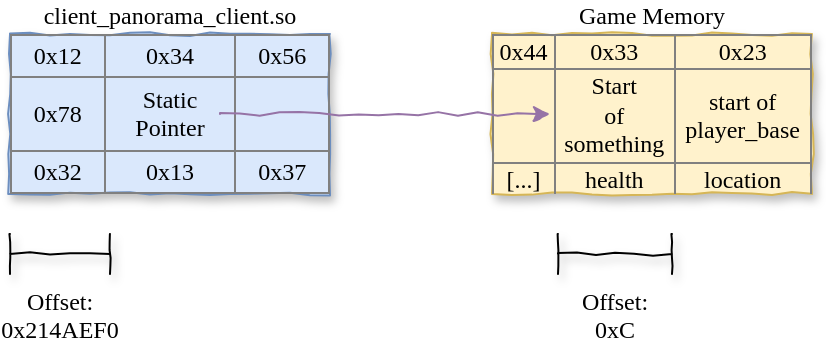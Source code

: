 <mxfile version="10.7.8" type="device"><diagram id="IZxwzVDCOYghqdUjU-YW" name="Page-1"><mxGraphModel dx="1144" dy="610" grid="1" gridSize="10" guides="1" tooltips="1" connect="1" arrows="1" fold="1" page="1" pageScale="1" pageWidth="850" pageHeight="1100" math="0" shadow="0"><root><mxCell id="0"/><mxCell id="1" parent="0"/><mxCell id="XxKiTRW3cVCp2KFoY5Qz-9" value="Game Memory&lt;br&gt;" style="rounded=0;whiteSpace=wrap;html=1;fontFamily=xkcd;labelPosition=center;verticalLabelPosition=top;align=center;verticalAlign=bottom;comic=1;shadow=1;fillColor=#fff2cc;strokeColor=#d6b656;" vertex="1" parent="1"><mxGeometry x="321" y="80" width="160" height="80" as="geometry"/></mxCell><mxCell id="XxKiTRW3cVCp2KFoY5Qz-1" value="client_panorama_client.so" style="rounded=0;whiteSpace=wrap;html=1;fontFamily=xkcd;labelPosition=center;verticalLabelPosition=top;align=center;verticalAlign=bottom;comic=1;shadow=1;fillColor=#dae8fc;strokeColor=#6c8ebf;" vertex="1" parent="1"><mxGeometry x="80" y="80" width="160" height="80" as="geometry"/></mxCell><mxCell id="XxKiTRW3cVCp2KFoY5Qz-2" value="&lt;table border=&quot;1&quot; width=&quot;100%&quot; style=&quot;width: 100% ; height: 100% ; border-collapse: collapse&quot;&gt;&lt;tbody&gt;&lt;tr&gt;&lt;td align=&quot;center&quot;&gt;&lt;font&gt;0x12&lt;/font&gt;&lt;/td&gt;&lt;td align=&quot;center&quot;&gt;&lt;font&gt;0x34&lt;/font&gt;&lt;/td&gt;&lt;td align=&quot;center&quot;&gt;&lt;font&gt;0x56&lt;br&gt;&lt;/font&gt;&lt;/td&gt;&lt;/tr&gt;&lt;tr&gt;&lt;td align=&quot;center&quot;&gt;&lt;font&gt;0x78&lt;/font&gt;&lt;/td&gt;&lt;td align=&quot;center&quot;&gt;&lt;font&gt;Static&lt;br&gt;Pointer&lt;/font&gt;&lt;/td&gt;&lt;td align=&quot;center&quot;&gt;&lt;br&gt;&lt;/td&gt;&lt;/tr&gt;&lt;tr&gt;&lt;td align=&quot;center&quot;&gt;&lt;font&gt;0x32&lt;/font&gt;&lt;/td&gt;&lt;td align=&quot;center&quot;&gt;&lt;font&gt;0x13&lt;/font&gt;&lt;/td&gt;&lt;td align=&quot;center&quot;&gt;&lt;font&gt;0x37&lt;/font&gt;&lt;/td&gt;&lt;/tr&gt;&lt;/tbody&gt;&lt;/table&gt;" style="text;html=1;strokeColor=none;fillColor=none;overflow=fill;fontFamily=xkcd;labelBorderColor=none;rounded=0;comic=1;shadow=1;" vertex="1" parent="1"><mxGeometry x="80" y="80" width="160" height="80" as="geometry"/></mxCell><mxCell id="XxKiTRW3cVCp2KFoY5Qz-7" value="&lt;table border=&quot;1&quot; width=&quot;100%&quot; style=&quot;width: 100% ; height: 100% ; border-collapse: collapse&quot;&gt;&lt;tbody&gt;&lt;tr&gt;&lt;td align=&quot;center&quot;&gt;0x44&lt;/td&gt;&lt;td align=&quot;center&quot;&gt;0x33&lt;/td&gt;&lt;td align=&quot;center&quot;&gt;0x23&lt;br&gt;&lt;/td&gt;&lt;/tr&gt;&lt;tr&gt;&lt;td align=&quot;center&quot;&gt;&lt;/td&gt;&lt;td align=&quot;center&quot;&gt;Start&lt;br&gt;of&lt;br&gt;something&lt;/td&gt;&lt;td align=&quot;center&quot;&gt;start of&lt;br&gt;player_base&lt;/td&gt;&lt;/tr&gt;&lt;tr&gt;&lt;td align=&quot;center&quot;&gt;[...]&lt;/td&gt;&lt;td align=&quot;center&quot;&gt;health&lt;/td&gt;&lt;td align=&quot;center&quot;&gt;location&lt;/td&gt;&lt;/tr&gt;&lt;/tbody&gt;&lt;/table&gt;" style="text;html=1;strokeColor=none;fillColor=none;overflow=fill;fontFamily=xkcd;labelBorderColor=none;rounded=0;comic=1;shadow=0;" vertex="1" parent="1"><mxGeometry x="321" y="80" width="160" height="80" as="geometry"/></mxCell><mxCell id="XxKiTRW3cVCp2KFoY5Qz-12" value="" style="endArrow=classic;html=1;fontFamily=xkcd;comic=1;fillColor=#e1d5e7;strokeColor=#9673a6;" edge="1" parent="1"><mxGeometry width="50" height="50" relative="1" as="geometry"><mxPoint x="185" y="120" as="sourcePoint"/><mxPoint x="350" y="120" as="targetPoint"/></mxGeometry></mxCell><mxCell id="XxKiTRW3cVCp2KFoY5Qz-15" value="Offset:&lt;br&gt;0xC" style="shape=crossbar;whiteSpace=wrap;html=1;rounded=1;shadow=1;comic=1;fontFamily=xkcd;labelPosition=center;verticalLabelPosition=bottom;align=center;verticalAlign=top;" vertex="1" parent="1"><mxGeometry x="354" y="180" width="57" height="20" as="geometry"/></mxCell><mxCell id="XxKiTRW3cVCp2KFoY5Qz-16" value="Offset:&lt;br&gt;&lt;span&gt;0x214AEF0&lt;/span&gt;&lt;br&gt;" style="shape=crossbar;whiteSpace=wrap;html=1;rounded=1;shadow=1;comic=1;fontFamily=xkcd;labelPosition=center;verticalLabelPosition=bottom;align=center;verticalAlign=top;" vertex="1" parent="1"><mxGeometry x="80" y="180" width="50" height="20" as="geometry"/></mxCell></root></mxGraphModel></diagram></mxfile>